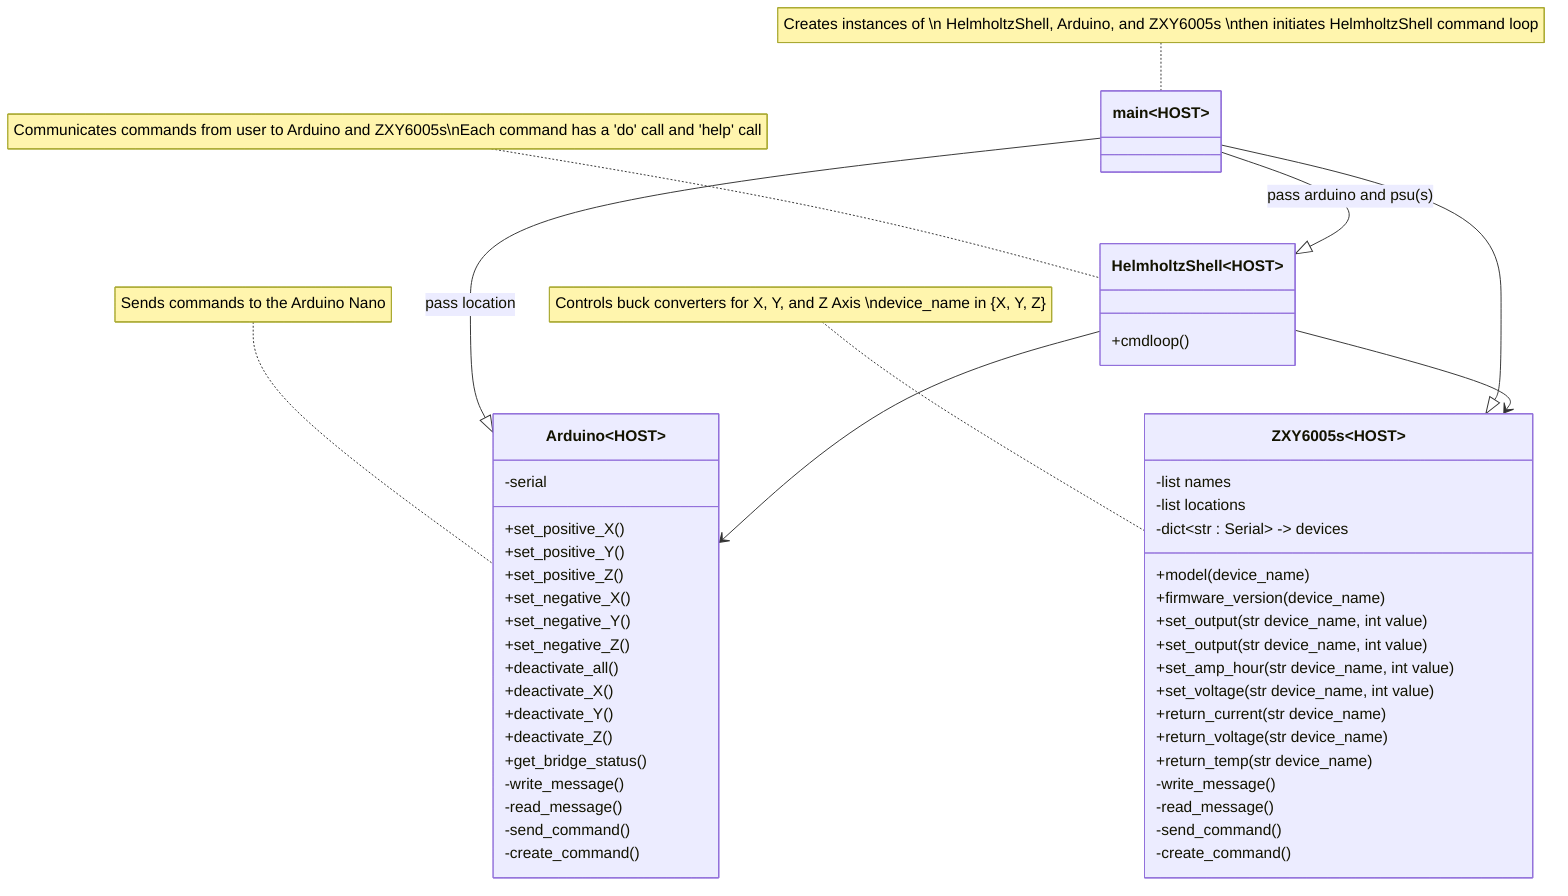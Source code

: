 classDiagram
    main~HOST~ --|> Arduino~HOST~ : pass location
    main --|> HelmholtzShell~HOST~ : pass arduino and psu(s)
    main --|> ZXY6005s~HOST~
    
    note for ZXY6005s "Controls buck converters for X, Y, and Z Axis \ndevice_name in {X, Y, Z}"
    note for main "Creates instances of \n HelmholtzShell, Arduino, and ZXY6005s \nthen initiates HelmholtzShell command loop"
    HelmholtzShell --> Arduino
    note for HelmholtzShell "Communicates commands from user to Arduino and ZXY6005s\nEach command has a 'do' call and 'help' call"
    note for Arduino "Sends commands to the Arduino Nano"
    HelmholtzShell --> ZXY6005s
    
    class ZXY6005s{
        -list names
        -list locations 
        -dict~str : Serial~ -> devices
        +model(device_name)
        +firmware_version(device_name)
        +set_output(str device_name, int value)
        +set_output(str device_name, int value)
        +set_amp_hour(str device_name, int value)
        +set_voltage(str device_name, int value)

        +return_current(str device_name)
        +return_voltage(str device_name)
        +return_temp(str device_name)

        -write_message()
        -read_message()
        -send_command()
        -create_command()
    }
    class Arduino{
        -serial
        +set_positive_X()
        +set_positive_Y()
        +set_positive_Z()

        +set_negative_X()
        +set_negative_Y()
        +set_negative_Z()

        +deactivate_all()
        +deactivate_X()
        +deactivate_Y()
        +deactivate_Z()

        +get_bridge_status()
        

        -write_message()
        -read_message()
        -send_command()
        -create_command()
    }
    class HelmholtzShell{
      +cmdloop()



    }